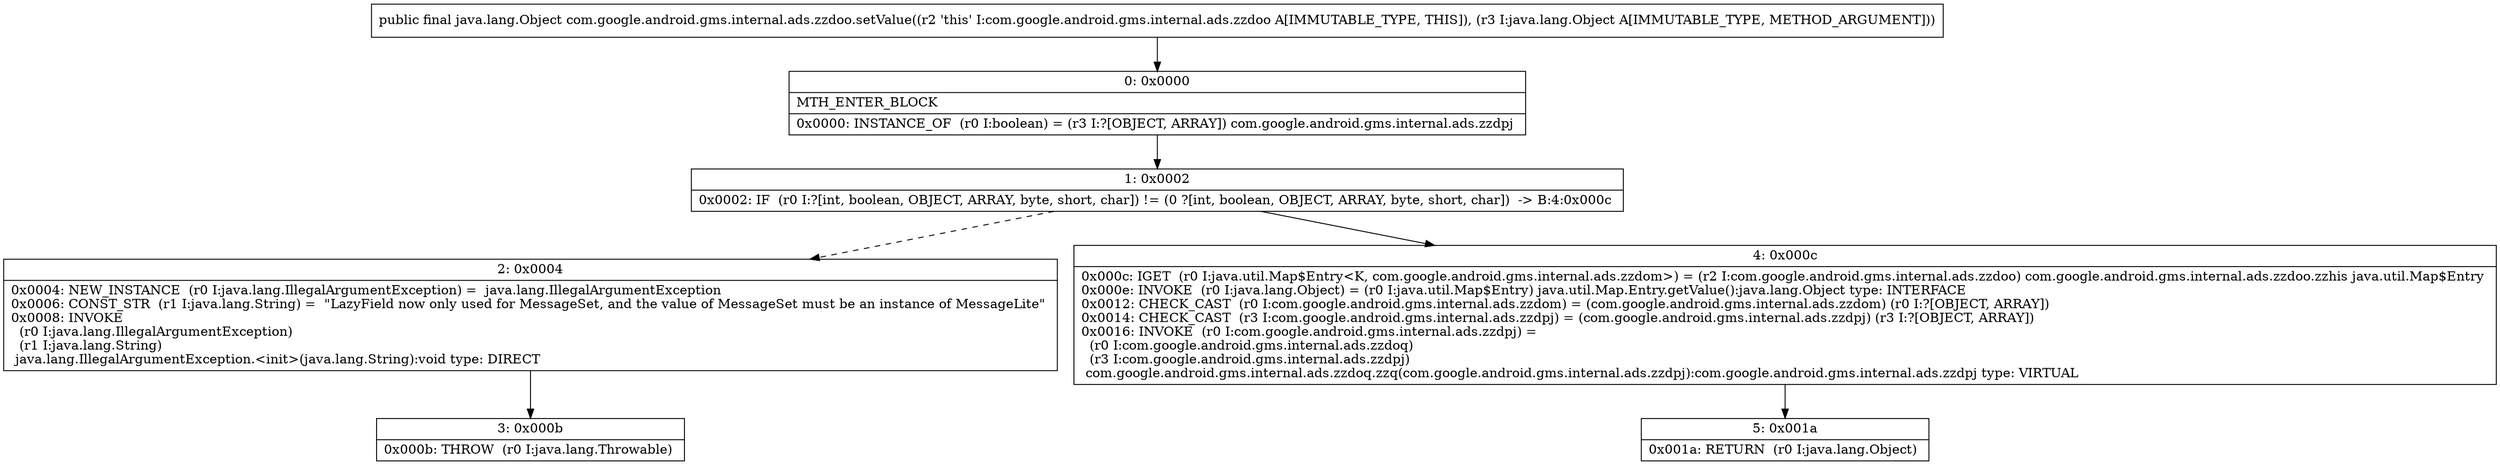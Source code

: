 digraph "CFG forcom.google.android.gms.internal.ads.zzdoo.setValue(Ljava\/lang\/Object;)Ljava\/lang\/Object;" {
Node_0 [shape=record,label="{0\:\ 0x0000|MTH_ENTER_BLOCK\l|0x0000: INSTANCE_OF  (r0 I:boolean) = (r3 I:?[OBJECT, ARRAY]) com.google.android.gms.internal.ads.zzdpj \l}"];
Node_1 [shape=record,label="{1\:\ 0x0002|0x0002: IF  (r0 I:?[int, boolean, OBJECT, ARRAY, byte, short, char]) != (0 ?[int, boolean, OBJECT, ARRAY, byte, short, char])  \-\> B:4:0x000c \l}"];
Node_2 [shape=record,label="{2\:\ 0x0004|0x0004: NEW_INSTANCE  (r0 I:java.lang.IllegalArgumentException) =  java.lang.IllegalArgumentException \l0x0006: CONST_STR  (r1 I:java.lang.String) =  \"LazyField now only used for MessageSet, and the value of MessageSet must be an instance of MessageLite\" \l0x0008: INVOKE  \l  (r0 I:java.lang.IllegalArgumentException)\l  (r1 I:java.lang.String)\l java.lang.IllegalArgumentException.\<init\>(java.lang.String):void type: DIRECT \l}"];
Node_3 [shape=record,label="{3\:\ 0x000b|0x000b: THROW  (r0 I:java.lang.Throwable) \l}"];
Node_4 [shape=record,label="{4\:\ 0x000c|0x000c: IGET  (r0 I:java.util.Map$Entry\<K, com.google.android.gms.internal.ads.zzdom\>) = (r2 I:com.google.android.gms.internal.ads.zzdoo) com.google.android.gms.internal.ads.zzdoo.zzhis java.util.Map$Entry \l0x000e: INVOKE  (r0 I:java.lang.Object) = (r0 I:java.util.Map$Entry) java.util.Map.Entry.getValue():java.lang.Object type: INTERFACE \l0x0012: CHECK_CAST  (r0 I:com.google.android.gms.internal.ads.zzdom) = (com.google.android.gms.internal.ads.zzdom) (r0 I:?[OBJECT, ARRAY]) \l0x0014: CHECK_CAST  (r3 I:com.google.android.gms.internal.ads.zzdpj) = (com.google.android.gms.internal.ads.zzdpj) (r3 I:?[OBJECT, ARRAY]) \l0x0016: INVOKE  (r0 I:com.google.android.gms.internal.ads.zzdpj) = \l  (r0 I:com.google.android.gms.internal.ads.zzdoq)\l  (r3 I:com.google.android.gms.internal.ads.zzdpj)\l com.google.android.gms.internal.ads.zzdoq.zzq(com.google.android.gms.internal.ads.zzdpj):com.google.android.gms.internal.ads.zzdpj type: VIRTUAL \l}"];
Node_5 [shape=record,label="{5\:\ 0x001a|0x001a: RETURN  (r0 I:java.lang.Object) \l}"];
MethodNode[shape=record,label="{public final java.lang.Object com.google.android.gms.internal.ads.zzdoo.setValue((r2 'this' I:com.google.android.gms.internal.ads.zzdoo A[IMMUTABLE_TYPE, THIS]), (r3 I:java.lang.Object A[IMMUTABLE_TYPE, METHOD_ARGUMENT])) }"];
MethodNode -> Node_0;
Node_0 -> Node_1;
Node_1 -> Node_2[style=dashed];
Node_1 -> Node_4;
Node_2 -> Node_3;
Node_4 -> Node_5;
}

